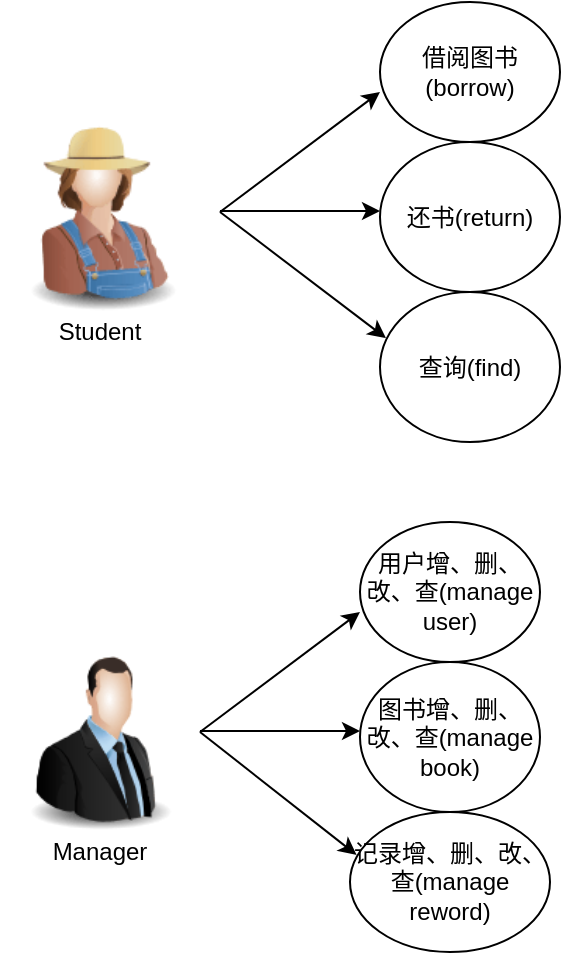 <mxfile version="13.9.2" type="github">
  <diagram id="HJgq6B85QKkouXIqDJVE" name="Page-1">
    <mxGraphModel dx="723" dy="402" grid="1" gridSize="10" guides="1" tooltips="1" connect="1" arrows="1" fold="1" page="1" pageScale="1" pageWidth="827" pageHeight="1169" math="0" shadow="0">
      <root>
        <mxCell id="0" />
        <mxCell id="1" parent="0" />
        <mxCell id="kLEhkuJpTO9bSK7_1fZ3-1" value="" style="image;html=1;image=img/lib/clip_art/people/Farmer_Woman_128x128.png" vertex="1" parent="1">
          <mxGeometry x="120" y="300" width="100" height="100" as="geometry" />
        </mxCell>
        <mxCell id="kLEhkuJpTO9bSK7_1fZ3-2" value="" style="endArrow=classic;html=1;" edge="1" parent="1">
          <mxGeometry width="50" height="50" relative="1" as="geometry">
            <mxPoint x="230" y="350" as="sourcePoint" />
            <mxPoint x="310" y="290" as="targetPoint" />
          </mxGeometry>
        </mxCell>
        <mxCell id="kLEhkuJpTO9bSK7_1fZ3-3" value="" style="endArrow=classic;html=1;" edge="1" parent="1">
          <mxGeometry width="50" height="50" relative="1" as="geometry">
            <mxPoint x="230" y="349.5" as="sourcePoint" />
            <mxPoint x="310" y="349.5" as="targetPoint" />
          </mxGeometry>
        </mxCell>
        <mxCell id="kLEhkuJpTO9bSK7_1fZ3-4" value="" style="endArrow=classic;html=1;entryX=0.033;entryY=0.307;entryDx=0;entryDy=0;entryPerimeter=0;" edge="1" parent="1" target="kLEhkuJpTO9bSK7_1fZ3-8">
          <mxGeometry width="50" height="50" relative="1" as="geometry">
            <mxPoint x="230" y="350" as="sourcePoint" />
            <mxPoint x="310" y="410" as="targetPoint" />
          </mxGeometry>
        </mxCell>
        <mxCell id="kLEhkuJpTO9bSK7_1fZ3-5" value="Student" style="text;html=1;strokeColor=none;fillColor=none;align=center;verticalAlign=middle;whiteSpace=wrap;rounded=0;" vertex="1" parent="1">
          <mxGeometry x="150" y="400" width="40" height="20" as="geometry" />
        </mxCell>
        <mxCell id="kLEhkuJpTO9bSK7_1fZ3-6" value="借阅图书(borrow)" style="ellipse;whiteSpace=wrap;html=1;" vertex="1" parent="1">
          <mxGeometry x="310" y="245" width="90" height="70" as="geometry" />
        </mxCell>
        <mxCell id="kLEhkuJpTO9bSK7_1fZ3-7" value="还书(return)" style="ellipse;whiteSpace=wrap;html=1;" vertex="1" parent="1">
          <mxGeometry x="310" y="315" width="90" height="75" as="geometry" />
        </mxCell>
        <mxCell id="kLEhkuJpTO9bSK7_1fZ3-8" value="查询(find)" style="ellipse;whiteSpace=wrap;html=1;" vertex="1" parent="1">
          <mxGeometry x="310" y="390" width="90" height="75" as="geometry" />
        </mxCell>
        <mxCell id="kLEhkuJpTO9bSK7_1fZ3-9" value="" style="image;html=1;image=img/lib/clip_art/people/Suit_Man_128x128.png" vertex="1" parent="1">
          <mxGeometry x="125" y="570" width="90" height="90" as="geometry" />
        </mxCell>
        <mxCell id="kLEhkuJpTO9bSK7_1fZ3-10" value="" style="endArrow=classic;html=1;" edge="1" parent="1">
          <mxGeometry width="50" height="50" relative="1" as="geometry">
            <mxPoint x="220" y="610" as="sourcePoint" />
            <mxPoint x="300" y="550" as="targetPoint" />
          </mxGeometry>
        </mxCell>
        <mxCell id="kLEhkuJpTO9bSK7_1fZ3-11" value="" style="endArrow=classic;html=1;" edge="1" parent="1">
          <mxGeometry width="50" height="50" relative="1" as="geometry">
            <mxPoint x="220" y="609.5" as="sourcePoint" />
            <mxPoint x="300" y="609.5" as="targetPoint" />
          </mxGeometry>
        </mxCell>
        <mxCell id="kLEhkuJpTO9bSK7_1fZ3-12" value="" style="endArrow=classic;html=1;entryX=0.033;entryY=0.307;entryDx=0;entryDy=0;entryPerimeter=0;" edge="1" parent="1" target="kLEhkuJpTO9bSK7_1fZ3-15">
          <mxGeometry width="50" height="50" relative="1" as="geometry">
            <mxPoint x="220" y="610" as="sourcePoint" />
            <mxPoint x="300" y="670" as="targetPoint" />
          </mxGeometry>
        </mxCell>
        <mxCell id="kLEhkuJpTO9bSK7_1fZ3-13" value="用户增、删、改、查(manage user)" style="ellipse;whiteSpace=wrap;html=1;" vertex="1" parent="1">
          <mxGeometry x="300" y="505" width="90" height="70" as="geometry" />
        </mxCell>
        <mxCell id="kLEhkuJpTO9bSK7_1fZ3-14" value="图书增、删、改、查(manage book)" style="ellipse;whiteSpace=wrap;html=1;" vertex="1" parent="1">
          <mxGeometry x="300" y="575" width="90" height="75" as="geometry" />
        </mxCell>
        <mxCell id="kLEhkuJpTO9bSK7_1fZ3-15" value="记录增、删、改、查(manage reword)" style="ellipse;whiteSpace=wrap;html=1;" vertex="1" parent="1">
          <mxGeometry x="295" y="650" width="100" height="70" as="geometry" />
        </mxCell>
        <mxCell id="kLEhkuJpTO9bSK7_1fZ3-16" value="Manager" style="text;html=1;strokeColor=none;fillColor=none;align=center;verticalAlign=middle;whiteSpace=wrap;rounded=0;" vertex="1" parent="1">
          <mxGeometry x="150" y="660" width="40" height="20" as="geometry" />
        </mxCell>
      </root>
    </mxGraphModel>
  </diagram>
</mxfile>
